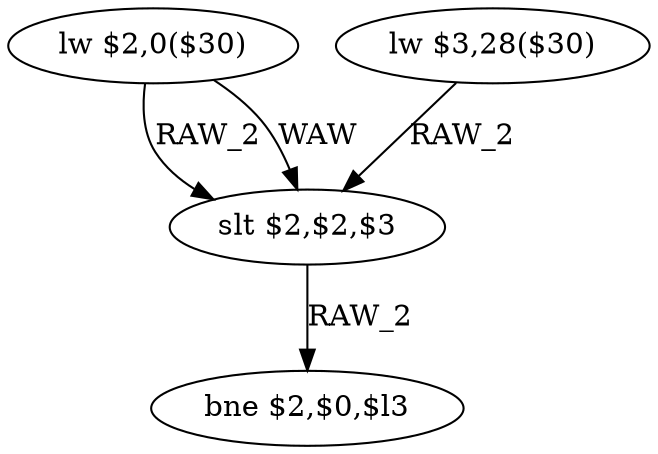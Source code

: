 digraph G1 {
node [shape = ellipse];
i0 [label = "lw $2,0($30)"] ;
i0 ->  i2 [label= "RAW_2"];
i0 ->  i2 [label= "WAW"];
i2 [label = "slt $2,$2,$3"] ;
i2 ->  i3 [label= "RAW_2"];
i3 [label = "bne $2,$0,$l3"] ;
i1 [label = "lw $3,28($30)"] ;
i1 ->  i2 [label= "RAW_2"];
}
